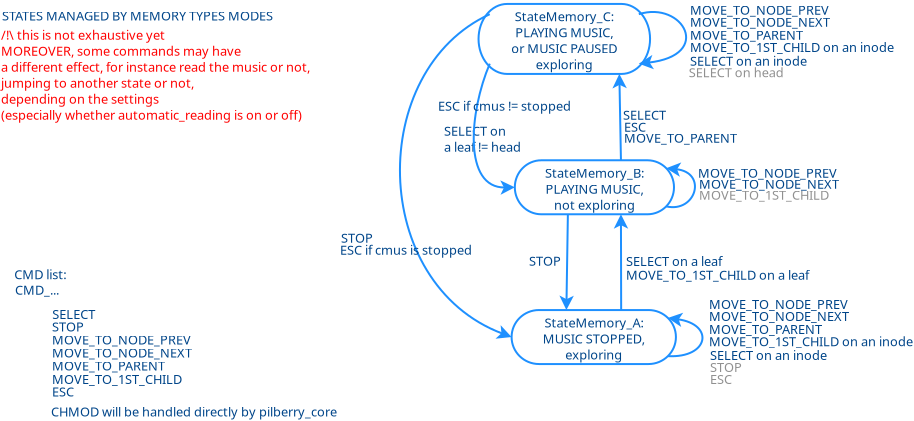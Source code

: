 <?xml version="1.0" encoding="UTF-8"?>
<dia:diagram xmlns:dia="http://www.lysator.liu.se/~alla/dia/">
  <dia:layer name="Arrière-plan" visible="true" active="true">
    <dia:object type="Flowchart - Terminal" version="1" id="O0">
      <dia:attribute name="obj_pos">
        <dia:point val="4.78,11.775"/>
      </dia:attribute>
      <dia:attribute name="obj_bb">
        <dia:rectangle val="4.73,11.725;13.046,14.525"/>
      </dia:attribute>
      <dia:attribute name="meta">
        <dia:composite type="dict"/>
      </dia:attribute>
      <dia:attribute name="elem_corner">
        <dia:point val="4.78,11.775"/>
      </dia:attribute>
      <dia:attribute name="elem_width">
        <dia:real val="8.216"/>
      </dia:attribute>
      <dia:attribute name="elem_height">
        <dia:real val="2.7"/>
      </dia:attribute>
      <dia:attribute name="line_width">
        <dia:real val="0.1"/>
      </dia:attribute>
      <dia:attribute name="line_colour">
        <dia:color val="#1e90ff"/>
      </dia:attribute>
      <dia:attribute name="fill_colour">
        <dia:color val="#ffffff"/>
      </dia:attribute>
      <dia:attribute name="show_background">
        <dia:boolean val="true"/>
      </dia:attribute>
      <dia:attribute name="line_style">
        <dia:enum val="0"/>
        <dia:real val="1"/>
      </dia:attribute>
      <dia:attribute name="padding">
        <dia:real val="0.1"/>
      </dia:attribute>
      <dia:attribute name="text">
        <dia:composite type="text">
          <dia:attribute name="string">
            <dia:string>#StateMemory_A:
MUSIC STOPPED,
exploring#</dia:string>
          </dia:attribute>
          <dia:attribute name="font">
            <dia:font family="Ubuntu" style="0" name="Courier"/>
          </dia:attribute>
          <dia:attribute name="height">
            <dia:real val="0.8"/>
          </dia:attribute>
          <dia:attribute name="pos">
            <dia:point val="8.888,12.525"/>
          </dia:attribute>
          <dia:attribute name="color">
            <dia:color val="#004589"/>
          </dia:attribute>
          <dia:attribute name="alignment">
            <dia:enum val="1"/>
          </dia:attribute>
        </dia:composite>
      </dia:attribute>
      <dia:attribute name="flip_horizontal">
        <dia:boolean val="false"/>
      </dia:attribute>
      <dia:attribute name="flip_vertical">
        <dia:boolean val="false"/>
      </dia:attribute>
      <dia:attribute name="subscale">
        <dia:real val="1"/>
      </dia:attribute>
    </dia:object>
    <dia:object type="Standard - Text" version="1" id="O1">
      <dia:attribute name="obj_pos">
        <dia:point val="-20.705,-2.7"/>
      </dia:attribute>
      <dia:attribute name="obj_bb">
        <dia:rectangle val="-20.705,-3.297;-7.135,-2.578"/>
      </dia:attribute>
      <dia:attribute name="text">
        <dia:composite type="text">
          <dia:attribute name="string">
            <dia:string>#STATES MANAGED BY MEMORY TYPES MODES#</dia:string>
          </dia:attribute>
          <dia:attribute name="font">
            <dia:font family="Ubuntu" style="0" name="Courier"/>
          </dia:attribute>
          <dia:attribute name="height">
            <dia:real val="0.8"/>
          </dia:attribute>
          <dia:attribute name="pos">
            <dia:point val="-20.705,-2.7"/>
          </dia:attribute>
          <dia:attribute name="color">
            <dia:color val="#004589"/>
          </dia:attribute>
          <dia:attribute name="alignment">
            <dia:enum val="0"/>
          </dia:attribute>
        </dia:composite>
      </dia:attribute>
      <dia:attribute name="valign">
        <dia:enum val="3"/>
      </dia:attribute>
    </dia:object>
    <dia:object type="Standard - Text" version="1" id="O2">
      <dia:attribute name="obj_pos">
        <dia:point val="-18.2,14.8"/>
      </dia:attribute>
      <dia:attribute name="obj_bb">
        <dia:rectangle val="-18.2,14.205;-12.273,14.953"/>
      </dia:attribute>
      <dia:attribute name="text">
        <dia:composite type="text">
          <dia:attribute name="string">
            <dia:string>#MOVE_TO_PARENT#</dia:string>
          </dia:attribute>
          <dia:attribute name="font">
            <dia:font family="sans" style="0" name="Helvetica"/>
          </dia:attribute>
          <dia:attribute name="height">
            <dia:real val="0.8"/>
          </dia:attribute>
          <dia:attribute name="pos">
            <dia:point val="-18.2,14.8"/>
          </dia:attribute>
          <dia:attribute name="color">
            <dia:color val="#004589"/>
          </dia:attribute>
          <dia:attribute name="alignment">
            <dia:enum val="0"/>
          </dia:attribute>
        </dia:composite>
      </dia:attribute>
      <dia:attribute name="valign">
        <dia:enum val="3"/>
      </dia:attribute>
    </dia:object>
    <dia:object type="Standard - Text" version="1" id="O3">
      <dia:attribute name="obj_pos">
        <dia:point val="-18.205,15.47"/>
      </dia:attribute>
      <dia:attribute name="obj_bb">
        <dia:rectangle val="-18.205,14.875;-11.285,15.623"/>
      </dia:attribute>
      <dia:attribute name="text">
        <dia:composite type="text">
          <dia:attribute name="string">
            <dia:string>#MOVE_TO_1ST_CHILD#</dia:string>
          </dia:attribute>
          <dia:attribute name="font">
            <dia:font family="sans" style="0" name="Helvetica"/>
          </dia:attribute>
          <dia:attribute name="height">
            <dia:real val="0.8"/>
          </dia:attribute>
          <dia:attribute name="pos">
            <dia:point val="-18.205,15.47"/>
          </dia:attribute>
          <dia:attribute name="color">
            <dia:color val="#004589"/>
          </dia:attribute>
          <dia:attribute name="alignment">
            <dia:enum val="0"/>
          </dia:attribute>
        </dia:composite>
      </dia:attribute>
      <dia:attribute name="valign">
        <dia:enum val="3"/>
      </dia:attribute>
    </dia:object>
    <dia:object type="Standard - Text" version="1" id="O4">
      <dia:attribute name="obj_pos">
        <dia:point val="-18.188,12.22"/>
      </dia:attribute>
      <dia:attribute name="obj_bb">
        <dia:rectangle val="-18.188,11.625;-15.776,12.373"/>
      </dia:attribute>
      <dia:attribute name="text">
        <dia:composite type="text">
          <dia:attribute name="string">
            <dia:string>#SELECT#</dia:string>
          </dia:attribute>
          <dia:attribute name="font">
            <dia:font family="sans" style="0" name="Helvetica"/>
          </dia:attribute>
          <dia:attribute name="height">
            <dia:real val="0.8"/>
          </dia:attribute>
          <dia:attribute name="pos">
            <dia:point val="-18.188,12.22"/>
          </dia:attribute>
          <dia:attribute name="color">
            <dia:color val="#004589"/>
          </dia:attribute>
          <dia:attribute name="alignment">
            <dia:enum val="0"/>
          </dia:attribute>
        </dia:composite>
      </dia:attribute>
      <dia:attribute name="valign">
        <dia:enum val="3"/>
      </dia:attribute>
    </dia:object>
    <dia:object type="Standard - Line" version="0" id="O5">
      <dia:attribute name="obj_pos">
        <dia:point val="10.247,4.287"/>
      </dia:attribute>
      <dia:attribute name="obj_bb">
        <dia:rectangle val="9.816,-0.142;10.54,4.338"/>
      </dia:attribute>
      <dia:attribute name="conn_endpoints">
        <dia:point val="10.247,4.287"/>
        <dia:point val="10.167,-0.03"/>
      </dia:attribute>
      <dia:attribute name="numcp">
        <dia:int val="1"/>
      </dia:attribute>
      <dia:attribute name="line_color">
        <dia:color val="#1e90ff"/>
      </dia:attribute>
      <dia:attribute name="end_arrow">
        <dia:enum val="22"/>
      </dia:attribute>
      <dia:attribute name="end_arrow_length">
        <dia:real val="0.5"/>
      </dia:attribute>
      <dia:attribute name="end_arrow_width">
        <dia:real val="0.5"/>
      </dia:attribute>
      <dia:connections>
        <dia:connection handle="0" to="O8" connection="3"/>
        <dia:connection handle="1" to="O9" connection="12"/>
      </dia:connections>
    </dia:object>
    <dia:object type="Standard - Line" version="0" id="O6">
      <dia:attribute name="obj_pos">
        <dia:point val="10.258,11.775"/>
      </dia:attribute>
      <dia:attribute name="obj_bb">
        <dia:rectangle val="9.887,6.876;10.61,11.825"/>
      </dia:attribute>
      <dia:attribute name="conn_endpoints">
        <dia:point val="10.258,11.775"/>
        <dia:point val="10.247,6.987"/>
      </dia:attribute>
      <dia:attribute name="numcp">
        <dia:int val="1"/>
      </dia:attribute>
      <dia:attribute name="line_color">
        <dia:color val="#1e90ff"/>
      </dia:attribute>
      <dia:attribute name="end_arrow">
        <dia:enum val="22"/>
      </dia:attribute>
      <dia:attribute name="end_arrow_length">
        <dia:real val="0.5"/>
      </dia:attribute>
      <dia:attribute name="end_arrow_width">
        <dia:real val="0.5"/>
      </dia:attribute>
      <dia:connections>
        <dia:connection handle="0" to="O0" connection="3"/>
        <dia:connection handle="1" to="O8" connection="15"/>
      </dia:connections>
    </dia:object>
    <dia:object type="Standard - Text" version="1" id="O7">
      <dia:attribute name="obj_pos">
        <dia:point val="-20.083,10.238"/>
      </dia:attribute>
      <dia:attribute name="obj_bb">
        <dia:rectangle val="-20.083,9.643;-17.236,10.39"/>
      </dia:attribute>
      <dia:attribute name="text">
        <dia:composite type="text">
          <dia:attribute name="string">
            <dia:string>#CMD list:#</dia:string>
          </dia:attribute>
          <dia:attribute name="font">
            <dia:font family="sans" style="0" name="Helvetica"/>
          </dia:attribute>
          <dia:attribute name="height">
            <dia:real val="0.8"/>
          </dia:attribute>
          <dia:attribute name="pos">
            <dia:point val="-20.083,10.238"/>
          </dia:attribute>
          <dia:attribute name="color">
            <dia:color val="#004589"/>
          </dia:attribute>
          <dia:attribute name="alignment">
            <dia:enum val="0"/>
          </dia:attribute>
        </dia:composite>
      </dia:attribute>
      <dia:attribute name="valign">
        <dia:enum val="3"/>
      </dia:attribute>
    </dia:object>
    <dia:object type="Flowchart - Terminal" version="1" id="O8">
      <dia:attribute name="obj_pos">
        <dia:point val="4.941,4.287"/>
      </dia:attribute>
      <dia:attribute name="obj_bb">
        <dia:rectangle val="4.891,4.237;12.95,7.037"/>
      </dia:attribute>
      <dia:attribute name="meta">
        <dia:composite type="dict"/>
      </dia:attribute>
      <dia:attribute name="elem_corner">
        <dia:point val="4.941,4.287"/>
      </dia:attribute>
      <dia:attribute name="elem_width">
        <dia:real val="7.959"/>
      </dia:attribute>
      <dia:attribute name="elem_height">
        <dia:real val="2.7"/>
      </dia:attribute>
      <dia:attribute name="line_width">
        <dia:real val="0.1"/>
      </dia:attribute>
      <dia:attribute name="line_colour">
        <dia:color val="#1e90ff"/>
      </dia:attribute>
      <dia:attribute name="fill_colour">
        <dia:color val="#ffffff"/>
      </dia:attribute>
      <dia:attribute name="show_background">
        <dia:boolean val="true"/>
      </dia:attribute>
      <dia:attribute name="line_style">
        <dia:enum val="0"/>
        <dia:real val="1"/>
      </dia:attribute>
      <dia:attribute name="padding">
        <dia:real val="0.1"/>
      </dia:attribute>
      <dia:attribute name="text">
        <dia:composite type="text">
          <dia:attribute name="string">
            <dia:string>#StateMemory_B:
PLAYING MUSIC,
not exploring#</dia:string>
          </dia:attribute>
          <dia:attribute name="font">
            <dia:font family="Ubuntu" style="0" name="Courier"/>
          </dia:attribute>
          <dia:attribute name="height">
            <dia:real val="0.8"/>
          </dia:attribute>
          <dia:attribute name="pos">
            <dia:point val="8.921,5.037"/>
          </dia:attribute>
          <dia:attribute name="color">
            <dia:color val="#004589"/>
          </dia:attribute>
          <dia:attribute name="alignment">
            <dia:enum val="1"/>
          </dia:attribute>
        </dia:composite>
      </dia:attribute>
      <dia:attribute name="flip_horizontal">
        <dia:boolean val="false"/>
      </dia:attribute>
      <dia:attribute name="flip_vertical">
        <dia:boolean val="false"/>
      </dia:attribute>
      <dia:attribute name="subscale">
        <dia:real val="1"/>
      </dia:attribute>
    </dia:object>
    <dia:object type="Flowchart - Terminal" version="1" id="O9">
      <dia:attribute name="obj_pos">
        <dia:point val="3.286,-3.53"/>
      </dia:attribute>
      <dia:attribute name="obj_bb">
        <dia:rectangle val="3.236,-3.58;11.593,0.02"/>
      </dia:attribute>
      <dia:attribute name="meta">
        <dia:composite type="dict"/>
      </dia:attribute>
      <dia:attribute name="elem_corner">
        <dia:point val="3.286,-3.53"/>
      </dia:attribute>
      <dia:attribute name="elem_width">
        <dia:real val="8.258"/>
      </dia:attribute>
      <dia:attribute name="elem_height">
        <dia:real val="3.5"/>
      </dia:attribute>
      <dia:attribute name="line_width">
        <dia:real val="0.1"/>
      </dia:attribute>
      <dia:attribute name="line_colour">
        <dia:color val="#1e90ff"/>
      </dia:attribute>
      <dia:attribute name="fill_colour">
        <dia:color val="#ffffff"/>
      </dia:attribute>
      <dia:attribute name="show_background">
        <dia:boolean val="true"/>
      </dia:attribute>
      <dia:attribute name="line_style">
        <dia:enum val="0"/>
        <dia:real val="1"/>
      </dia:attribute>
      <dia:attribute name="padding">
        <dia:real val="0.1"/>
      </dia:attribute>
      <dia:attribute name="text">
        <dia:composite type="text">
          <dia:attribute name="string">
            <dia:string>#StateMemory_C:
PLAYING MUSIC,
or MUSIC PAUSED
exploring#</dia:string>
          </dia:attribute>
          <dia:attribute name="font">
            <dia:font family="Ubuntu" style="0" name="Courier"/>
          </dia:attribute>
          <dia:attribute name="height">
            <dia:real val="0.8"/>
          </dia:attribute>
          <dia:attribute name="pos">
            <dia:point val="7.414,-2.78"/>
          </dia:attribute>
          <dia:attribute name="color">
            <dia:color val="#004589"/>
          </dia:attribute>
          <dia:attribute name="alignment">
            <dia:enum val="1"/>
          </dia:attribute>
        </dia:composite>
      </dia:attribute>
      <dia:attribute name="flip_horizontal">
        <dia:boolean val="false"/>
      </dia:attribute>
      <dia:attribute name="flip_vertical">
        <dia:boolean val="false"/>
      </dia:attribute>
      <dia:attribute name="subscale">
        <dia:real val="1"/>
      </dia:attribute>
    </dia:object>
    <dia:object type="Standard - BezierLine" version="0" id="O10">
      <dia:attribute name="obj_pos">
        <dia:point val="11.14,-3.017"/>
      </dia:attribute>
      <dia:attribute name="obj_bb">
        <dia:rectangle val="11.077,-3.18;13.557,-0.263"/>
      </dia:attribute>
      <dia:attribute name="bez_points">
        <dia:point val="11.14,-3.017"/>
        <dia:point val="13.35,-3.712"/>
        <dia:point val="14.9,-0.962"/>
        <dia:point val="11.14,-0.543"/>
      </dia:attribute>
      <dia:attribute name="corner_types">
        <dia:enum val="0"/>
        <dia:enum val="0"/>
      </dia:attribute>
      <dia:attribute name="line_color">
        <dia:color val="#1e90ff"/>
      </dia:attribute>
      <dia:attribute name="end_arrow">
        <dia:enum val="22"/>
      </dia:attribute>
      <dia:attribute name="end_arrow_length">
        <dia:real val="0.5"/>
      </dia:attribute>
      <dia:attribute name="end_arrow_width">
        <dia:real val="0.5"/>
      </dia:attribute>
      <dia:connections>
        <dia:connection handle="0" to="O9" connection="9"/>
        <dia:connection handle="3" to="O9" connection="11"/>
      </dia:connections>
    </dia:object>
    <dia:object type="Standard - Line" version="0" id="O11">
      <dia:attribute name="obj_pos">
        <dia:point val="7.594,6.987"/>
      </dia:attribute>
      <dia:attribute name="obj_bb">
        <dia:rectangle val="7.167,6.937;7.89,11.887"/>
      </dia:attribute>
      <dia:attribute name="conn_endpoints">
        <dia:point val="7.594,6.987"/>
        <dia:point val="7.519,11.775"/>
      </dia:attribute>
      <dia:attribute name="numcp">
        <dia:int val="1"/>
      </dia:attribute>
      <dia:attribute name="line_color">
        <dia:color val="#1e90ff"/>
      </dia:attribute>
      <dia:attribute name="end_arrow">
        <dia:enum val="22"/>
      </dia:attribute>
      <dia:attribute name="end_arrow_length">
        <dia:real val="0.5"/>
      </dia:attribute>
      <dia:attribute name="end_arrow_width">
        <dia:real val="0.5"/>
      </dia:attribute>
      <dia:connections>
        <dia:connection handle="0" to="O8" connection="13"/>
        <dia:connection handle="1" to="O0" connection="1"/>
      </dia:connections>
    </dia:object>
    <dia:object type="Standard - Text" version="1" id="O12">
      <dia:attribute name="obj_pos">
        <dia:point val="-18.2,13.502"/>
      </dia:attribute>
      <dia:attribute name="obj_bb">
        <dia:rectangle val="-18.2,12.908;-10.9,13.655"/>
      </dia:attribute>
      <dia:attribute name="text">
        <dia:composite type="text">
          <dia:attribute name="string">
            <dia:string>#MOVE_TO_NODE_PREV#</dia:string>
          </dia:attribute>
          <dia:attribute name="font">
            <dia:font family="sans" style="0" name="Helvetica"/>
          </dia:attribute>
          <dia:attribute name="height">
            <dia:real val="0.8"/>
          </dia:attribute>
          <dia:attribute name="pos">
            <dia:point val="-18.2,13.502"/>
          </dia:attribute>
          <dia:attribute name="color">
            <dia:color val="#004589"/>
          </dia:attribute>
          <dia:attribute name="alignment">
            <dia:enum val="0"/>
          </dia:attribute>
        </dia:composite>
      </dia:attribute>
      <dia:attribute name="valign">
        <dia:enum val="3"/>
      </dia:attribute>
    </dia:object>
    <dia:object type="Standard - Text" version="1" id="O13">
      <dia:attribute name="obj_pos">
        <dia:point val="-18.2,14.152"/>
      </dia:attribute>
      <dia:attribute name="obj_bb">
        <dia:rectangle val="-18.2,13.557;-10.87,14.305"/>
      </dia:attribute>
      <dia:attribute name="text">
        <dia:composite type="text">
          <dia:attribute name="string">
            <dia:string>#MOVE_TO_NODE_NEXT#</dia:string>
          </dia:attribute>
          <dia:attribute name="font">
            <dia:font family="sans" style="0" name="Helvetica"/>
          </dia:attribute>
          <dia:attribute name="height">
            <dia:real val="0.8"/>
          </dia:attribute>
          <dia:attribute name="pos">
            <dia:point val="-18.2,14.152"/>
          </dia:attribute>
          <dia:attribute name="color">
            <dia:color val="#004589"/>
          </dia:attribute>
          <dia:attribute name="alignment">
            <dia:enum val="0"/>
          </dia:attribute>
        </dia:composite>
      </dia:attribute>
      <dia:attribute name="valign">
        <dia:enum val="3"/>
      </dia:attribute>
    </dia:object>
    <dia:object type="Standard - Text" version="1" id="O14">
      <dia:attribute name="obj_pos">
        <dia:point val="-18.2,16.102"/>
      </dia:attribute>
      <dia:attribute name="obj_bb">
        <dia:rectangle val="-18.2,15.508;-16.94,16.255"/>
      </dia:attribute>
      <dia:attribute name="text">
        <dia:composite type="text">
          <dia:attribute name="string">
            <dia:string>#ESC#</dia:string>
          </dia:attribute>
          <dia:attribute name="font">
            <dia:font family="sans" style="0" name="Helvetica"/>
          </dia:attribute>
          <dia:attribute name="height">
            <dia:real val="0.8"/>
          </dia:attribute>
          <dia:attribute name="pos">
            <dia:point val="-18.2,16.102"/>
          </dia:attribute>
          <dia:attribute name="color">
            <dia:color val="#004589"/>
          </dia:attribute>
          <dia:attribute name="alignment">
            <dia:enum val="0"/>
          </dia:attribute>
        </dia:composite>
      </dia:attribute>
      <dia:attribute name="valign">
        <dia:enum val="3"/>
      </dia:attribute>
    </dia:object>
    <dia:object type="Standard - Text" version="1" id="O15">
      <dia:attribute name="obj_pos">
        <dia:point val="-18.2,12.852"/>
      </dia:attribute>
      <dia:attribute name="obj_bb">
        <dia:rectangle val="-18.2,12.258;-16.512,13.005"/>
      </dia:attribute>
      <dia:attribute name="text">
        <dia:composite type="text">
          <dia:attribute name="string">
            <dia:string>#STOP#</dia:string>
          </dia:attribute>
          <dia:attribute name="font">
            <dia:font family="sans" style="0" name="Helvetica"/>
          </dia:attribute>
          <dia:attribute name="height">
            <dia:real val="0.8"/>
          </dia:attribute>
          <dia:attribute name="pos">
            <dia:point val="-18.2,12.852"/>
          </dia:attribute>
          <dia:attribute name="color">
            <dia:color val="#004589"/>
          </dia:attribute>
          <dia:attribute name="alignment">
            <dia:enum val="0"/>
          </dia:attribute>
        </dia:composite>
      </dia:attribute>
      <dia:attribute name="valign">
        <dia:enum val="3"/>
      </dia:attribute>
    </dia:object>
    <dia:object type="Standard - Text" version="1" id="O16">
      <dia:attribute name="obj_pos">
        <dia:point val="-18.25,17.102"/>
      </dia:attribute>
      <dia:attribute name="obj_bb">
        <dia:rectangle val="-18.25,16.508;-2.765,17.255"/>
      </dia:attribute>
      <dia:attribute name="text">
        <dia:composite type="text">
          <dia:attribute name="string">
            <dia:string>#CHMOD will be handled directly by pilberry_core#</dia:string>
          </dia:attribute>
          <dia:attribute name="font">
            <dia:font family="sans" style="0" name="Helvetica"/>
          </dia:attribute>
          <dia:attribute name="height">
            <dia:real val="0.8"/>
          </dia:attribute>
          <dia:attribute name="pos">
            <dia:point val="-18.25,17.102"/>
          </dia:attribute>
          <dia:attribute name="color">
            <dia:color val="#004589"/>
          </dia:attribute>
          <dia:attribute name="alignment">
            <dia:enum val="0"/>
          </dia:attribute>
        </dia:composite>
      </dia:attribute>
      <dia:attribute name="valign">
        <dia:enum val="3"/>
      </dia:attribute>
    </dia:object>
    <dia:object type="Standard - Text" version="1" id="O17">
      <dia:attribute name="obj_pos">
        <dia:point val="-20.75,-1.738"/>
      </dia:attribute>
      <dia:attribute name="obj_bb">
        <dia:rectangle val="-20.75,-2.333;-3.905,2.415"/>
      </dia:attribute>
      <dia:attribute name="text">
        <dia:composite type="text">
          <dia:attribute name="string">
            <dia:string>#/!\ this is not exhaustive yet
MOREOVER, some commands may have
a different effect, for instance read the music or not,
jumping to another state or not,
depending on the settings
(especially whether automatic_reading is on or off)#</dia:string>
          </dia:attribute>
          <dia:attribute name="font">
            <dia:font family="sans" style="0" name="Helvetica"/>
          </dia:attribute>
          <dia:attribute name="height">
            <dia:real val="0.8"/>
          </dia:attribute>
          <dia:attribute name="pos">
            <dia:point val="-20.75,-1.738"/>
          </dia:attribute>
          <dia:attribute name="color">
            <dia:color val="#ff0000"/>
          </dia:attribute>
          <dia:attribute name="alignment">
            <dia:enum val="0"/>
          </dia:attribute>
        </dia:composite>
      </dia:attribute>
      <dia:attribute name="valign">
        <dia:enum val="3"/>
      </dia:attribute>
    </dia:object>
    <dia:object type="Standard - BezierLine" version="0" id="O18">
      <dia:attribute name="obj_pos">
        <dia:point val="12.511,6.592"/>
      </dia:attribute>
      <dia:attribute name="obj_bb">
        <dia:rectangle val="12.451,4.393;13.998,6.681"/>
      </dia:attribute>
      <dia:attribute name="bez_points">
        <dia:point val="12.511,6.592"/>
        <dia:point val="14,6.938"/>
        <dia:point val="14.6,4.888"/>
        <dia:point val="12.511,4.683"/>
      </dia:attribute>
      <dia:attribute name="corner_types">
        <dia:enum val="0"/>
        <dia:enum val="0"/>
      </dia:attribute>
      <dia:attribute name="line_color">
        <dia:color val="#1e90ff"/>
      </dia:attribute>
      <dia:attribute name="end_arrow">
        <dia:enum val="22"/>
      </dia:attribute>
      <dia:attribute name="end_arrow_length">
        <dia:real val="0.5"/>
      </dia:attribute>
      <dia:attribute name="end_arrow_width">
        <dia:real val="0.5"/>
      </dia:attribute>
      <dia:connections>
        <dia:connection handle="0" to="O8" connection="11"/>
        <dia:connection handle="3" to="O8" connection="9"/>
      </dia:connections>
    </dia:object>
    <dia:object type="Standard - BezierLine" version="0" id="O19">
      <dia:attribute name="obj_pos">
        <dia:point val="12.595,14.08"/>
      </dia:attribute>
      <dia:attribute name="obj_bb">
        <dia:rectangle val="12.543,11.908;14.374,14.134"/>
      </dia:attribute>
      <dia:attribute name="bez_points">
        <dia:point val="12.595,14.08"/>
        <dia:point val="14.65,14.188"/>
        <dia:point val="14.95,12.488"/>
        <dia:point val="12.595,12.17"/>
      </dia:attribute>
      <dia:attribute name="corner_types">
        <dia:enum val="0"/>
        <dia:enum val="0"/>
      </dia:attribute>
      <dia:attribute name="line_color">
        <dia:color val="#1e90ff"/>
      </dia:attribute>
      <dia:attribute name="end_arrow">
        <dia:enum val="22"/>
      </dia:attribute>
      <dia:attribute name="end_arrow_length">
        <dia:real val="0.5"/>
      </dia:attribute>
      <dia:attribute name="end_arrow_width">
        <dia:real val="0.5"/>
      </dia:attribute>
      <dia:connections>
        <dia:connection handle="0" to="O0" connection="11"/>
        <dia:connection handle="3" to="O0" connection="9"/>
      </dia:connections>
    </dia:object>
    <dia:object type="Standard - Text" version="1" id="O20">
      <dia:attribute name="obj_pos">
        <dia:point val="14.695,14.27"/>
      </dia:attribute>
      <dia:attribute name="obj_bb">
        <dia:rectangle val="14.695,13.675;21.087,14.422"/>
      </dia:attribute>
      <dia:attribute name="text">
        <dia:composite type="text">
          <dia:attribute name="string">
            <dia:string>#SELECT on an inode#</dia:string>
          </dia:attribute>
          <dia:attribute name="font">
            <dia:font family="sans" style="0" name="Helvetica"/>
          </dia:attribute>
          <dia:attribute name="height">
            <dia:real val="0.8"/>
          </dia:attribute>
          <dia:attribute name="pos">
            <dia:point val="14.695,14.27"/>
          </dia:attribute>
          <dia:attribute name="color">
            <dia:color val="#004589"/>
          </dia:attribute>
          <dia:attribute name="alignment">
            <dia:enum val="0"/>
          </dia:attribute>
        </dia:composite>
      </dia:attribute>
      <dia:attribute name="valign">
        <dia:enum val="3"/>
      </dia:attribute>
    </dia:object>
    <dia:object type="Standard - Text" version="1" id="O21">
      <dia:attribute name="obj_pos">
        <dia:point val="10.495,9.57"/>
      </dia:attribute>
      <dia:attribute name="obj_bb">
        <dia:rectangle val="10.476,8.956;15.895,9.76"/>
      </dia:attribute>
      <dia:attribute name="text">
        <dia:composite type="text">
          <dia:attribute name="string">
            <dia:string>#SELECT on a leaf#</dia:string>
          </dia:attribute>
          <dia:attribute name="font">
            <dia:font family="sans" style="0" name="Helvetica"/>
          </dia:attribute>
          <dia:attribute name="height">
            <dia:real val="0.8"/>
          </dia:attribute>
          <dia:attribute name="pos">
            <dia:point val="10.495,9.57"/>
          </dia:attribute>
          <dia:attribute name="color">
            <dia:color val="#004589"/>
          </dia:attribute>
          <dia:attribute name="alignment">
            <dia:enum val="0"/>
          </dia:attribute>
        </dia:composite>
      </dia:attribute>
      <dia:attribute name="valign">
        <dia:enum val="3"/>
      </dia:attribute>
    </dia:object>
    <dia:object type="Standard - Text" version="1" id="O22">
      <dia:attribute name="obj_pos">
        <dia:point val="14.645,11.72"/>
      </dia:attribute>
      <dia:attribute name="obj_bb">
        <dia:rectangle val="14.645,11.125;21.945,11.873"/>
      </dia:attribute>
      <dia:attribute name="text">
        <dia:composite type="text">
          <dia:attribute name="string">
            <dia:string>#MOVE_TO_NODE_PREV#</dia:string>
          </dia:attribute>
          <dia:attribute name="font">
            <dia:font family="sans" style="0" name="Helvetica"/>
          </dia:attribute>
          <dia:attribute name="height">
            <dia:real val="0.8"/>
          </dia:attribute>
          <dia:attribute name="pos">
            <dia:point val="14.645,11.72"/>
          </dia:attribute>
          <dia:attribute name="color">
            <dia:color val="#004589"/>
          </dia:attribute>
          <dia:attribute name="alignment">
            <dia:enum val="0"/>
          </dia:attribute>
        </dia:composite>
      </dia:attribute>
      <dia:attribute name="valign">
        <dia:enum val="3"/>
      </dia:attribute>
    </dia:object>
    <dia:object type="Standard - Text" version="1" id="O23">
      <dia:attribute name="obj_pos">
        <dia:point val="14.65,12.967"/>
      </dia:attribute>
      <dia:attribute name="obj_bb">
        <dia:rectangle val="14.65,12.373;20.578,13.12"/>
      </dia:attribute>
      <dia:attribute name="text">
        <dia:composite type="text">
          <dia:attribute name="string">
            <dia:string>#MOVE_TO_PARENT#</dia:string>
          </dia:attribute>
          <dia:attribute name="font">
            <dia:font family="sans" style="0" name="Helvetica"/>
          </dia:attribute>
          <dia:attribute name="height">
            <dia:real val="0.8"/>
          </dia:attribute>
          <dia:attribute name="pos">
            <dia:point val="14.65,12.967"/>
          </dia:attribute>
          <dia:attribute name="color">
            <dia:color val="#004589"/>
          </dia:attribute>
          <dia:attribute name="alignment">
            <dia:enum val="0"/>
          </dia:attribute>
        </dia:composite>
      </dia:attribute>
      <dia:attribute name="valign">
        <dia:enum val="3"/>
      </dia:attribute>
    </dia:object>
    <dia:object type="Standard - Text" version="1" id="O24">
      <dia:attribute name="obj_pos">
        <dia:point val="14.645,13.588"/>
      </dia:attribute>
      <dia:attribute name="obj_bb">
        <dia:rectangle val="14.645,12.992;25.545,13.74"/>
      </dia:attribute>
      <dia:attribute name="text">
        <dia:composite type="text">
          <dia:attribute name="string">
            <dia:string>#MOVE_TO_1ST_CHILD on an inode#</dia:string>
          </dia:attribute>
          <dia:attribute name="font">
            <dia:font family="sans" style="0" name="Helvetica"/>
          </dia:attribute>
          <dia:attribute name="height">
            <dia:real val="0.8"/>
          </dia:attribute>
          <dia:attribute name="pos">
            <dia:point val="14.645,13.588"/>
          </dia:attribute>
          <dia:attribute name="color">
            <dia:color val="#004589"/>
          </dia:attribute>
          <dia:attribute name="alignment">
            <dia:enum val="0"/>
          </dia:attribute>
        </dia:composite>
      </dia:attribute>
      <dia:attribute name="valign">
        <dia:enum val="3"/>
      </dia:attribute>
    </dia:object>
    <dia:object type="Standard - Text" version="1" id="O25">
      <dia:attribute name="obj_pos">
        <dia:point val="14.65,12.32"/>
      </dia:attribute>
      <dia:attribute name="obj_bb">
        <dia:rectangle val="14.65,11.725;21.98,12.473"/>
      </dia:attribute>
      <dia:attribute name="text">
        <dia:composite type="text">
          <dia:attribute name="string">
            <dia:string>#MOVE_TO_NODE_NEXT#</dia:string>
          </dia:attribute>
          <dia:attribute name="font">
            <dia:font family="sans" style="0" name="Helvetica"/>
          </dia:attribute>
          <dia:attribute name="height">
            <dia:real val="0.8"/>
          </dia:attribute>
          <dia:attribute name="pos">
            <dia:point val="14.65,12.32"/>
          </dia:attribute>
          <dia:attribute name="color">
            <dia:color val="#004589"/>
          </dia:attribute>
          <dia:attribute name="alignment">
            <dia:enum val="0"/>
          </dia:attribute>
        </dia:composite>
      </dia:attribute>
      <dia:attribute name="valign">
        <dia:enum val="3"/>
      </dia:attribute>
    </dia:object>
    <dia:object type="Standard - Text" version="1" id="O26">
      <dia:attribute name="obj_pos">
        <dia:point val="14.695,14.87"/>
      </dia:attribute>
      <dia:attribute name="obj_bb">
        <dia:rectangle val="14.695,14.275;16.383,15.023"/>
      </dia:attribute>
      <dia:attribute name="text">
        <dia:composite type="text">
          <dia:attribute name="string">
            <dia:string>#STOP#</dia:string>
          </dia:attribute>
          <dia:attribute name="font">
            <dia:font family="sans" style="0" name="Helvetica"/>
          </dia:attribute>
          <dia:attribute name="height">
            <dia:real val="0.8"/>
          </dia:attribute>
          <dia:attribute name="pos">
            <dia:point val="14.695,14.87"/>
          </dia:attribute>
          <dia:attribute name="color">
            <dia:color val="#909090"/>
          </dia:attribute>
          <dia:attribute name="alignment">
            <dia:enum val="0"/>
          </dia:attribute>
        </dia:composite>
      </dia:attribute>
      <dia:attribute name="valign">
        <dia:enum val="3"/>
      </dia:attribute>
    </dia:object>
    <dia:object type="Standard - Text" version="1" id="O27">
      <dia:attribute name="obj_pos">
        <dia:point val="14.695,15.47"/>
      </dia:attribute>
      <dia:attribute name="obj_bb">
        <dia:rectangle val="14.695,14.875;15.955,15.623"/>
      </dia:attribute>
      <dia:attribute name="text">
        <dia:composite type="text">
          <dia:attribute name="string">
            <dia:string>#ESC#</dia:string>
          </dia:attribute>
          <dia:attribute name="font">
            <dia:font family="sans" style="0" name="Helvetica"/>
          </dia:attribute>
          <dia:attribute name="height">
            <dia:real val="0.8"/>
          </dia:attribute>
          <dia:attribute name="pos">
            <dia:point val="14.695,15.47"/>
          </dia:attribute>
          <dia:attribute name="color">
            <dia:color val="#909090"/>
          </dia:attribute>
          <dia:attribute name="alignment">
            <dia:enum val="0"/>
          </dia:attribute>
        </dia:composite>
      </dia:attribute>
      <dia:attribute name="valign">
        <dia:enum val="3"/>
      </dia:attribute>
    </dia:object>
    <dia:object type="Standard - Text" version="1" id="O28">
      <dia:attribute name="obj_pos">
        <dia:point val="10.495,10.258"/>
      </dia:attribute>
      <dia:attribute name="obj_bb">
        <dia:rectangle val="10.476,9.644;20.402,10.447"/>
      </dia:attribute>
      <dia:attribute name="text">
        <dia:composite type="text">
          <dia:attribute name="string">
            <dia:string>#MOVE_TO_1ST_CHILD on a leaf#</dia:string>
          </dia:attribute>
          <dia:attribute name="font">
            <dia:font family="sans" style="0" name="Helvetica"/>
          </dia:attribute>
          <dia:attribute name="height">
            <dia:real val="0.8"/>
          </dia:attribute>
          <dia:attribute name="pos">
            <dia:point val="10.495,10.258"/>
          </dia:attribute>
          <dia:attribute name="color">
            <dia:color val="#004589"/>
          </dia:attribute>
          <dia:attribute name="alignment">
            <dia:enum val="0"/>
          </dia:attribute>
        </dia:composite>
      </dia:attribute>
      <dia:attribute name="valign">
        <dia:enum val="3"/>
      </dia:attribute>
    </dia:object>
    <dia:object type="Standard - Text" version="1" id="O29">
      <dia:attribute name="obj_pos">
        <dia:point val="14.145,6.258"/>
      </dia:attribute>
      <dia:attribute name="obj_bb">
        <dia:rectangle val="14.145,5.663;21.065,6.41"/>
      </dia:attribute>
      <dia:attribute name="text">
        <dia:composite type="text">
          <dia:attribute name="string">
            <dia:string>#MOVE_TO_1ST_CHILD#</dia:string>
          </dia:attribute>
          <dia:attribute name="font">
            <dia:font family="sans" style="0" name="Helvetica"/>
          </dia:attribute>
          <dia:attribute name="height">
            <dia:real val="0.8"/>
          </dia:attribute>
          <dia:attribute name="pos">
            <dia:point val="14.145,6.258"/>
          </dia:attribute>
          <dia:attribute name="color">
            <dia:color val="#909090"/>
          </dia:attribute>
          <dia:attribute name="alignment">
            <dia:enum val="0"/>
          </dia:attribute>
        </dia:composite>
      </dia:attribute>
      <dia:attribute name="valign">
        <dia:enum val="3"/>
      </dia:attribute>
    </dia:object>
    <dia:object type="Standard - Text" version="1" id="O30">
      <dia:attribute name="obj_pos">
        <dia:point val="14.095,5.158"/>
      </dia:attribute>
      <dia:attribute name="obj_bb">
        <dia:rectangle val="14.095,4.563;21.395,5.31"/>
      </dia:attribute>
      <dia:attribute name="text">
        <dia:composite type="text">
          <dia:attribute name="string">
            <dia:string>#MOVE_TO_NODE_PREV#</dia:string>
          </dia:attribute>
          <dia:attribute name="font">
            <dia:font family="sans" style="0" name="Helvetica"/>
          </dia:attribute>
          <dia:attribute name="height">
            <dia:real val="0.8"/>
          </dia:attribute>
          <dia:attribute name="pos">
            <dia:point val="14.095,5.158"/>
          </dia:attribute>
          <dia:attribute name="color">
            <dia:color val="#004589"/>
          </dia:attribute>
          <dia:attribute name="alignment">
            <dia:enum val="0"/>
          </dia:attribute>
        </dia:composite>
      </dia:attribute>
      <dia:attribute name="valign">
        <dia:enum val="3"/>
      </dia:attribute>
    </dia:object>
    <dia:object type="Standard - Text" version="1" id="O31">
      <dia:attribute name="obj_pos">
        <dia:point val="14.145,5.708"/>
      </dia:attribute>
      <dia:attribute name="obj_bb">
        <dia:rectangle val="14.145,5.113;21.475,5.86"/>
      </dia:attribute>
      <dia:attribute name="text">
        <dia:composite type="text">
          <dia:attribute name="string">
            <dia:string>#MOVE_TO_NODE_NEXT#</dia:string>
          </dia:attribute>
          <dia:attribute name="font">
            <dia:font family="sans" style="0" name="Helvetica"/>
          </dia:attribute>
          <dia:attribute name="height">
            <dia:real val="0.8"/>
          </dia:attribute>
          <dia:attribute name="pos">
            <dia:point val="14.145,5.708"/>
          </dia:attribute>
          <dia:attribute name="color">
            <dia:color val="#004589"/>
          </dia:attribute>
          <dia:attribute name="alignment">
            <dia:enum val="0"/>
          </dia:attribute>
        </dia:composite>
      </dia:attribute>
      <dia:attribute name="valign">
        <dia:enum val="3"/>
      </dia:attribute>
    </dia:object>
    <dia:object type="Standard - Text" version="1" id="O32">
      <dia:attribute name="obj_pos">
        <dia:point val="10.395,3.408"/>
      </dia:attribute>
      <dia:attribute name="obj_bb">
        <dia:rectangle val="10.395,2.813;16.323,3.56"/>
      </dia:attribute>
      <dia:attribute name="text">
        <dia:composite type="text">
          <dia:attribute name="string">
            <dia:string>#MOVE_TO_PARENT#</dia:string>
          </dia:attribute>
          <dia:attribute name="font">
            <dia:font family="sans" style="0" name="Helvetica"/>
          </dia:attribute>
          <dia:attribute name="height">
            <dia:real val="0.8"/>
          </dia:attribute>
          <dia:attribute name="pos">
            <dia:point val="10.395,3.408"/>
          </dia:attribute>
          <dia:attribute name="color">
            <dia:color val="#004589"/>
          </dia:attribute>
          <dia:attribute name="alignment">
            <dia:enum val="0"/>
          </dia:attribute>
        </dia:composite>
      </dia:attribute>
      <dia:attribute name="valign">
        <dia:enum val="3"/>
      </dia:attribute>
    </dia:object>
    <dia:object type="Standard - Text" version="1" id="O33">
      <dia:attribute name="obj_pos">
        <dia:point val="10.395,2.858"/>
      </dia:attribute>
      <dia:attribute name="obj_bb">
        <dia:rectangle val="10.395,2.263;11.655,3.01"/>
      </dia:attribute>
      <dia:attribute name="text">
        <dia:composite type="text">
          <dia:attribute name="string">
            <dia:string>#ESC#</dia:string>
          </dia:attribute>
          <dia:attribute name="font">
            <dia:font family="sans" style="0" name="Helvetica"/>
          </dia:attribute>
          <dia:attribute name="height">
            <dia:real val="0.8"/>
          </dia:attribute>
          <dia:attribute name="pos">
            <dia:point val="10.395,2.858"/>
          </dia:attribute>
          <dia:attribute name="color">
            <dia:color val="#004589"/>
          </dia:attribute>
          <dia:attribute name="alignment">
            <dia:enum val="0"/>
          </dia:attribute>
        </dia:composite>
      </dia:attribute>
      <dia:attribute name="valign">
        <dia:enum val="3"/>
      </dia:attribute>
    </dia:object>
    <dia:object type="Standard - Text" version="1" id="O34">
      <dia:attribute name="obj_pos">
        <dia:point val="10.345,2.258"/>
      </dia:attribute>
      <dia:attribute name="obj_bb">
        <dia:rectangle val="10.345,1.663;12.758,2.41"/>
      </dia:attribute>
      <dia:attribute name="text">
        <dia:composite type="text">
          <dia:attribute name="string">
            <dia:string>#SELECT#</dia:string>
          </dia:attribute>
          <dia:attribute name="font">
            <dia:font family="sans" style="0" name="Helvetica"/>
          </dia:attribute>
          <dia:attribute name="height">
            <dia:real val="0.8"/>
          </dia:attribute>
          <dia:attribute name="pos">
            <dia:point val="10.345,2.258"/>
          </dia:attribute>
          <dia:attribute name="color">
            <dia:color val="#004589"/>
          </dia:attribute>
          <dia:attribute name="alignment">
            <dia:enum val="0"/>
          </dia:attribute>
        </dia:composite>
      </dia:attribute>
      <dia:attribute name="valign">
        <dia:enum val="3"/>
      </dia:attribute>
    </dia:object>
    <dia:object type="Standard - Text" version="1" id="O35">
      <dia:attribute name="obj_pos">
        <dia:point val="5.645,9.558"/>
      </dia:attribute>
      <dia:attribute name="obj_bb">
        <dia:rectangle val="5.645,8.963;7.332,9.71"/>
      </dia:attribute>
      <dia:attribute name="text">
        <dia:composite type="text">
          <dia:attribute name="string">
            <dia:string>#STOP#</dia:string>
          </dia:attribute>
          <dia:attribute name="font">
            <dia:font family="sans" style="0" name="Helvetica"/>
          </dia:attribute>
          <dia:attribute name="height">
            <dia:real val="0.8"/>
          </dia:attribute>
          <dia:attribute name="pos">
            <dia:point val="5.645,9.558"/>
          </dia:attribute>
          <dia:attribute name="color">
            <dia:color val="#004589"/>
          </dia:attribute>
          <dia:attribute name="alignment">
            <dia:enum val="0"/>
          </dia:attribute>
        </dia:composite>
      </dia:attribute>
      <dia:attribute name="valign">
        <dia:enum val="3"/>
      </dia:attribute>
    </dia:object>
    <dia:object type="Standard - Text" version="1" id="O36">
      <dia:attribute name="obj_pos">
        <dia:point val="13.695,-2.992"/>
      </dia:attribute>
      <dia:attribute name="obj_bb">
        <dia:rectangle val="13.695,-3.587;20.995,-2.84"/>
      </dia:attribute>
      <dia:attribute name="text">
        <dia:composite type="text">
          <dia:attribute name="string">
            <dia:string>#MOVE_TO_NODE_PREV#</dia:string>
          </dia:attribute>
          <dia:attribute name="font">
            <dia:font family="sans" style="0" name="Helvetica"/>
          </dia:attribute>
          <dia:attribute name="height">
            <dia:real val="0.8"/>
          </dia:attribute>
          <dia:attribute name="pos">
            <dia:point val="13.695,-2.992"/>
          </dia:attribute>
          <dia:attribute name="color">
            <dia:color val="#004589"/>
          </dia:attribute>
          <dia:attribute name="alignment">
            <dia:enum val="0"/>
          </dia:attribute>
        </dia:composite>
      </dia:attribute>
      <dia:attribute name="valign">
        <dia:enum val="3"/>
      </dia:attribute>
    </dia:object>
    <dia:object type="Standard - Text" version="1" id="O37">
      <dia:attribute name="obj_pos">
        <dia:point val="13.7,-1.745"/>
      </dia:attribute>
      <dia:attribute name="obj_bb">
        <dia:rectangle val="13.7,-2.34;19.628,-1.592"/>
      </dia:attribute>
      <dia:attribute name="text">
        <dia:composite type="text">
          <dia:attribute name="string">
            <dia:string>#MOVE_TO_PARENT#</dia:string>
          </dia:attribute>
          <dia:attribute name="font">
            <dia:font family="sans" style="0" name="Helvetica"/>
          </dia:attribute>
          <dia:attribute name="height">
            <dia:real val="0.8"/>
          </dia:attribute>
          <dia:attribute name="pos">
            <dia:point val="13.7,-1.745"/>
          </dia:attribute>
          <dia:attribute name="color">
            <dia:color val="#004589"/>
          </dia:attribute>
          <dia:attribute name="alignment">
            <dia:enum val="0"/>
          </dia:attribute>
        </dia:composite>
      </dia:attribute>
      <dia:attribute name="valign">
        <dia:enum val="3"/>
      </dia:attribute>
    </dia:object>
    <dia:object type="Standard - Text" version="1" id="O38">
      <dia:attribute name="obj_pos">
        <dia:point val="13.695,-1.125"/>
      </dia:attribute>
      <dia:attribute name="obj_bb">
        <dia:rectangle val="13.695,-1.72;24.595,-0.972"/>
      </dia:attribute>
      <dia:attribute name="text">
        <dia:composite type="text">
          <dia:attribute name="string">
            <dia:string>#MOVE_TO_1ST_CHILD on an inode#</dia:string>
          </dia:attribute>
          <dia:attribute name="font">
            <dia:font family="sans" style="0" name="Helvetica"/>
          </dia:attribute>
          <dia:attribute name="height">
            <dia:real val="0.8"/>
          </dia:attribute>
          <dia:attribute name="pos">
            <dia:point val="13.695,-1.125"/>
          </dia:attribute>
          <dia:attribute name="color">
            <dia:color val="#004589"/>
          </dia:attribute>
          <dia:attribute name="alignment">
            <dia:enum val="0"/>
          </dia:attribute>
        </dia:composite>
      </dia:attribute>
      <dia:attribute name="valign">
        <dia:enum val="3"/>
      </dia:attribute>
    </dia:object>
    <dia:object type="Standard - Text" version="1" id="O39">
      <dia:attribute name="obj_pos">
        <dia:point val="13.7,-2.392"/>
      </dia:attribute>
      <dia:attribute name="obj_bb">
        <dia:rectangle val="13.7,-2.987;21.03,-2.24"/>
      </dia:attribute>
      <dia:attribute name="text">
        <dia:composite type="text">
          <dia:attribute name="string">
            <dia:string>#MOVE_TO_NODE_NEXT#</dia:string>
          </dia:attribute>
          <dia:attribute name="font">
            <dia:font family="sans" style="0" name="Helvetica"/>
          </dia:attribute>
          <dia:attribute name="height">
            <dia:real val="0.8"/>
          </dia:attribute>
          <dia:attribute name="pos">
            <dia:point val="13.7,-2.392"/>
          </dia:attribute>
          <dia:attribute name="color">
            <dia:color val="#004589"/>
          </dia:attribute>
          <dia:attribute name="alignment">
            <dia:enum val="0"/>
          </dia:attribute>
        </dia:composite>
      </dia:attribute>
      <dia:attribute name="valign">
        <dia:enum val="3"/>
      </dia:attribute>
    </dia:object>
    <dia:object type="Standard - Text" version="1" id="O40">
      <dia:attribute name="obj_pos">
        <dia:point val="1.395,3.058"/>
      </dia:attribute>
      <dia:attribute name="obj_bb">
        <dia:rectangle val="1.395,2.463;5.98,4.01"/>
      </dia:attribute>
      <dia:attribute name="text">
        <dia:composite type="text">
          <dia:attribute name="string">
            <dia:string>#SELECT on
a leaf != head#</dia:string>
          </dia:attribute>
          <dia:attribute name="font">
            <dia:font family="sans" style="0" name="Helvetica"/>
          </dia:attribute>
          <dia:attribute name="height">
            <dia:real val="0.8"/>
          </dia:attribute>
          <dia:attribute name="pos">
            <dia:point val="1.395,3.058"/>
          </dia:attribute>
          <dia:attribute name="color">
            <dia:color val="#004589"/>
          </dia:attribute>
          <dia:attribute name="alignment">
            <dia:enum val="0"/>
          </dia:attribute>
        </dia:composite>
      </dia:attribute>
      <dia:attribute name="valign">
        <dia:enum val="3"/>
      </dia:attribute>
    </dia:object>
    <dia:object type="Standard - BezierLine" version="0" id="O41">
      <dia:attribute name="obj_pos">
        <dia:point val="3.689,-0.543"/>
      </dia:attribute>
      <dia:attribute name="obj_bb">
        <dia:rectangle val="2.836,-0.608;4.941,6.013"/>
      </dia:attribute>
      <dia:attribute name="bez_points">
        <dia:point val="3.689,-0.543"/>
        <dia:point val="2.65,1.888"/>
        <dia:point val="2.35,5.688"/>
        <dia:point val="4.941,5.638"/>
      </dia:attribute>
      <dia:attribute name="corner_types">
        <dia:enum val="0"/>
        <dia:enum val="0"/>
      </dia:attribute>
      <dia:attribute name="line_color">
        <dia:color val="#1e90ff"/>
      </dia:attribute>
      <dia:attribute name="end_arrow">
        <dia:enum val="22"/>
      </dia:attribute>
      <dia:attribute name="end_arrow_length">
        <dia:real val="0.5"/>
      </dia:attribute>
      <dia:attribute name="end_arrow_width">
        <dia:real val="0.5"/>
      </dia:attribute>
      <dia:connections>
        <dia:connection handle="0" to="O9" connection="7"/>
        <dia:connection handle="3" to="O8" connection="6"/>
      </dia:connections>
    </dia:object>
    <dia:object type="Standard - BezierLine" version="0" id="O42">
      <dia:attribute name="obj_pos">
        <dia:point val="3.689,-3.017"/>
      </dia:attribute>
      <dia:attribute name="obj_bb">
        <dia:rectangle val="-0.852,-3.084;4.78,13.214"/>
      </dia:attribute>
      <dia:attribute name="bez_points">
        <dia:point val="3.689,-3.017"/>
        <dia:point val="-2.45,-0.212"/>
        <dia:point val="-2.35,10.438"/>
        <dia:point val="4.78,13.125"/>
      </dia:attribute>
      <dia:attribute name="corner_types">
        <dia:enum val="0"/>
        <dia:enum val="0"/>
      </dia:attribute>
      <dia:attribute name="line_color">
        <dia:color val="#1e90ff"/>
      </dia:attribute>
      <dia:attribute name="end_arrow">
        <dia:enum val="22"/>
      </dia:attribute>
      <dia:attribute name="end_arrow_length">
        <dia:real val="0.5"/>
      </dia:attribute>
      <dia:attribute name="end_arrow_width">
        <dia:real val="0.5"/>
      </dia:attribute>
      <dia:connections>
        <dia:connection handle="0" to="O9" connection="5"/>
        <dia:connection handle="3" to="O0" connection="6"/>
      </dia:connections>
    </dia:object>
    <dia:object type="Standard - Text" version="1" id="O43">
      <dia:attribute name="obj_pos">
        <dia:point val="-3.755,8.408"/>
      </dia:attribute>
      <dia:attribute name="obj_bb">
        <dia:rectangle val="-3.755,7.813;-2.067,8.56"/>
      </dia:attribute>
      <dia:attribute name="text">
        <dia:composite type="text">
          <dia:attribute name="string">
            <dia:string>#STOP#</dia:string>
          </dia:attribute>
          <dia:attribute name="font">
            <dia:font family="sans" style="0" name="Helvetica"/>
          </dia:attribute>
          <dia:attribute name="height">
            <dia:real val="0.8"/>
          </dia:attribute>
          <dia:attribute name="pos">
            <dia:point val="-3.755,8.408"/>
          </dia:attribute>
          <dia:attribute name="color">
            <dia:color val="#004589"/>
          </dia:attribute>
          <dia:attribute name="alignment">
            <dia:enum val="0"/>
          </dia:attribute>
        </dia:composite>
      </dia:attribute>
      <dia:attribute name="valign">
        <dia:enum val="3"/>
      </dia:attribute>
    </dia:object>
    <dia:object type="Standard - Text" version="1" id="O44">
      <dia:attribute name="obj_pos">
        <dia:point val="1.095,1.808"/>
      </dia:attribute>
      <dia:attribute name="obj_bb">
        <dia:rectangle val="1.095,1.213;8.668,1.96"/>
      </dia:attribute>
      <dia:attribute name="text">
        <dia:composite type="text">
          <dia:attribute name="string">
            <dia:string>#ESC if cmus != stopped#</dia:string>
          </dia:attribute>
          <dia:attribute name="font">
            <dia:font family="sans" style="0" name="Helvetica"/>
          </dia:attribute>
          <dia:attribute name="height">
            <dia:real val="0.8"/>
          </dia:attribute>
          <dia:attribute name="pos">
            <dia:point val="1.095,1.808"/>
          </dia:attribute>
          <dia:attribute name="color">
            <dia:color val="#004589"/>
          </dia:attribute>
          <dia:attribute name="alignment">
            <dia:enum val="0"/>
          </dia:attribute>
        </dia:composite>
      </dia:attribute>
      <dia:attribute name="valign">
        <dia:enum val="3"/>
      </dia:attribute>
    </dia:object>
    <dia:object type="Standard - Text" version="1" id="O45">
      <dia:attribute name="obj_pos">
        <dia:point val="13.695,-0.442"/>
      </dia:attribute>
      <dia:attribute name="obj_bb">
        <dia:rectangle val="13.695,-1.037;20.087,-0.29"/>
      </dia:attribute>
      <dia:attribute name="text">
        <dia:composite type="text">
          <dia:attribute name="string">
            <dia:string>#SELECT on an inode#</dia:string>
          </dia:attribute>
          <dia:attribute name="font">
            <dia:font family="sans" style="0" name="Helvetica"/>
          </dia:attribute>
          <dia:attribute name="height">
            <dia:real val="0.8"/>
          </dia:attribute>
          <dia:attribute name="pos">
            <dia:point val="13.695,-0.442"/>
          </dia:attribute>
          <dia:attribute name="color">
            <dia:color val="#004589"/>
          </dia:attribute>
          <dia:attribute name="alignment">
            <dia:enum val="0"/>
          </dia:attribute>
        </dia:composite>
      </dia:attribute>
      <dia:attribute name="valign">
        <dia:enum val="3"/>
      </dia:attribute>
    </dia:object>
    <dia:object type="Standard - Text" version="1" id="O46">
      <dia:attribute name="obj_pos">
        <dia:point val="13.64,0.133"/>
      </dia:attribute>
      <dia:attribute name="obj_bb">
        <dia:rectangle val="13.64,-0.462;18.855,0.285"/>
      </dia:attribute>
      <dia:attribute name="text">
        <dia:composite type="text">
          <dia:attribute name="string">
            <dia:string>#SELECT on head#</dia:string>
          </dia:attribute>
          <dia:attribute name="font">
            <dia:font family="sans" style="0" name="Helvetica"/>
          </dia:attribute>
          <dia:attribute name="height">
            <dia:real val="0.8"/>
          </dia:attribute>
          <dia:attribute name="pos">
            <dia:point val="13.64,0.133"/>
          </dia:attribute>
          <dia:attribute name="color">
            <dia:color val="#909090"/>
          </dia:attribute>
          <dia:attribute name="alignment">
            <dia:enum val="0"/>
          </dia:attribute>
        </dia:composite>
      </dia:attribute>
      <dia:attribute name="valign">
        <dia:enum val="3"/>
      </dia:attribute>
    </dia:object>
    <dia:object type="Standard - Text" version="1" id="O47">
      <dia:attribute name="obj_pos">
        <dia:point val="-20.055,11.008"/>
      </dia:attribute>
      <dia:attribute name="obj_bb">
        <dia:rectangle val="-20.055,10.412;-17.635,11.16"/>
      </dia:attribute>
      <dia:attribute name="text">
        <dia:composite type="text">
          <dia:attribute name="string">
            <dia:string>#CMD_...#</dia:string>
          </dia:attribute>
          <dia:attribute name="font">
            <dia:font family="sans" style="0" name="Helvetica"/>
          </dia:attribute>
          <dia:attribute name="height">
            <dia:real val="0.8"/>
          </dia:attribute>
          <dia:attribute name="pos">
            <dia:point val="-20.055,11.008"/>
          </dia:attribute>
          <dia:attribute name="color">
            <dia:color val="#004589"/>
          </dia:attribute>
          <dia:attribute name="alignment">
            <dia:enum val="0"/>
          </dia:attribute>
        </dia:composite>
      </dia:attribute>
      <dia:attribute name="valign">
        <dia:enum val="3"/>
      </dia:attribute>
    </dia:object>
    <dia:object type="Standard - Text" version="1" id="O48">
      <dia:attribute name="obj_pos">
        <dia:point val="-3.805,9.008"/>
      </dia:attribute>
      <dia:attribute name="obj_bb">
        <dia:rectangle val="-3.805,8.413;3.482,9.16"/>
      </dia:attribute>
      <dia:attribute name="text">
        <dia:composite type="text">
          <dia:attribute name="string">
            <dia:string>#ESC if cmus is stopped#</dia:string>
          </dia:attribute>
          <dia:attribute name="font">
            <dia:font family="sans" style="0" name="Helvetica"/>
          </dia:attribute>
          <dia:attribute name="height">
            <dia:real val="0.8"/>
          </dia:attribute>
          <dia:attribute name="pos">
            <dia:point val="-3.805,9.008"/>
          </dia:attribute>
          <dia:attribute name="color">
            <dia:color val="#004589"/>
          </dia:attribute>
          <dia:attribute name="alignment">
            <dia:enum val="0"/>
          </dia:attribute>
        </dia:composite>
      </dia:attribute>
      <dia:attribute name="valign">
        <dia:enum val="3"/>
      </dia:attribute>
    </dia:object>
  </dia:layer>
</dia:diagram>
